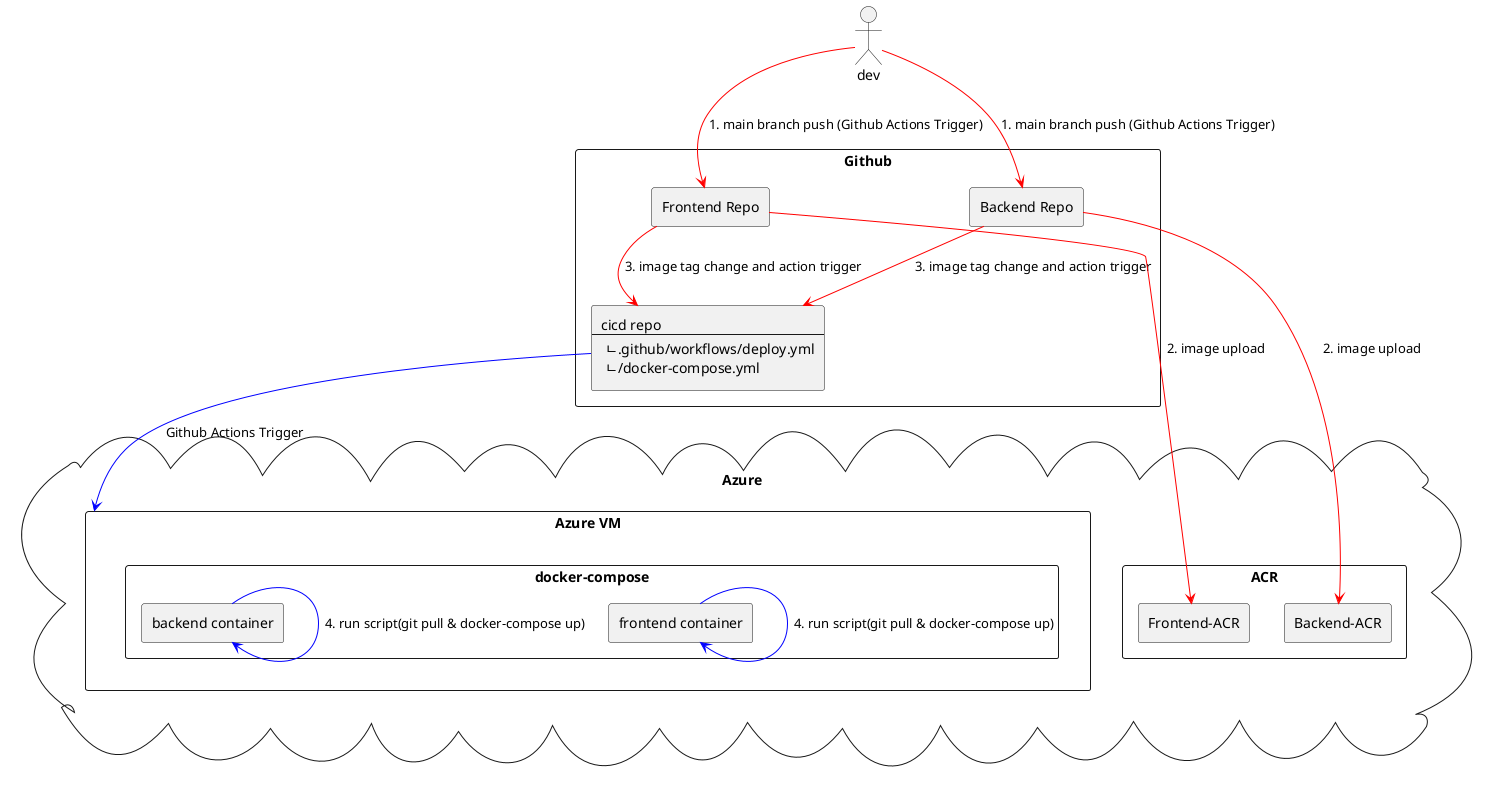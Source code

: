 @@startuml

actor dev

rectangle "Github" {
    rectangle "Frontend Repo"
    rectangle "Backend Repo"
    rectangle cicd_Repo [
        cicd repo
        ---
         ㄴ.github/workflows/deploy.yml
         ㄴ/docker-compose.yml
    ]

    "Frontend Repo" --[#Red]> cicd_Repo : 3. image tag change and action trigger 
    "Backend Repo" --[#Red]> cicd_Repo : 3. image tag change and action trigger
}

cloud "Azure" {
    rectangle "ACR" {
        rectangle "Frontend-ACR"
        rectangle "Backend-ACR"
    }

    rectangle "Azure VM" {
        rectangle "docker-compose" {
            rectangle "frontend container"
            rectangle "backend container"
        }
    }
}

dev --[#Red]> "Frontend Repo" : 1. main branch push (Github Actions Trigger)
dev --[#Red]> "Backend Repo" : 1. main branch push (Github Actions Trigger)

"Frontend Repo" ---[#Red]> "Frontend-ACR" : 2. image upload
"Backend Repo" ---[#Red]> "Backend-ACR" : 2. image upload

"cicd_Repo" --[#Blue]> "Azure VM" : Github Actions Trigger

"frontend container" --[#Blue]> "frontend container" : 4. run script(git pull & docker-compose up)
"backend container" --[#Blue]> "backend container" : 4. run script(git pull & docker-compose up)

@@enduml